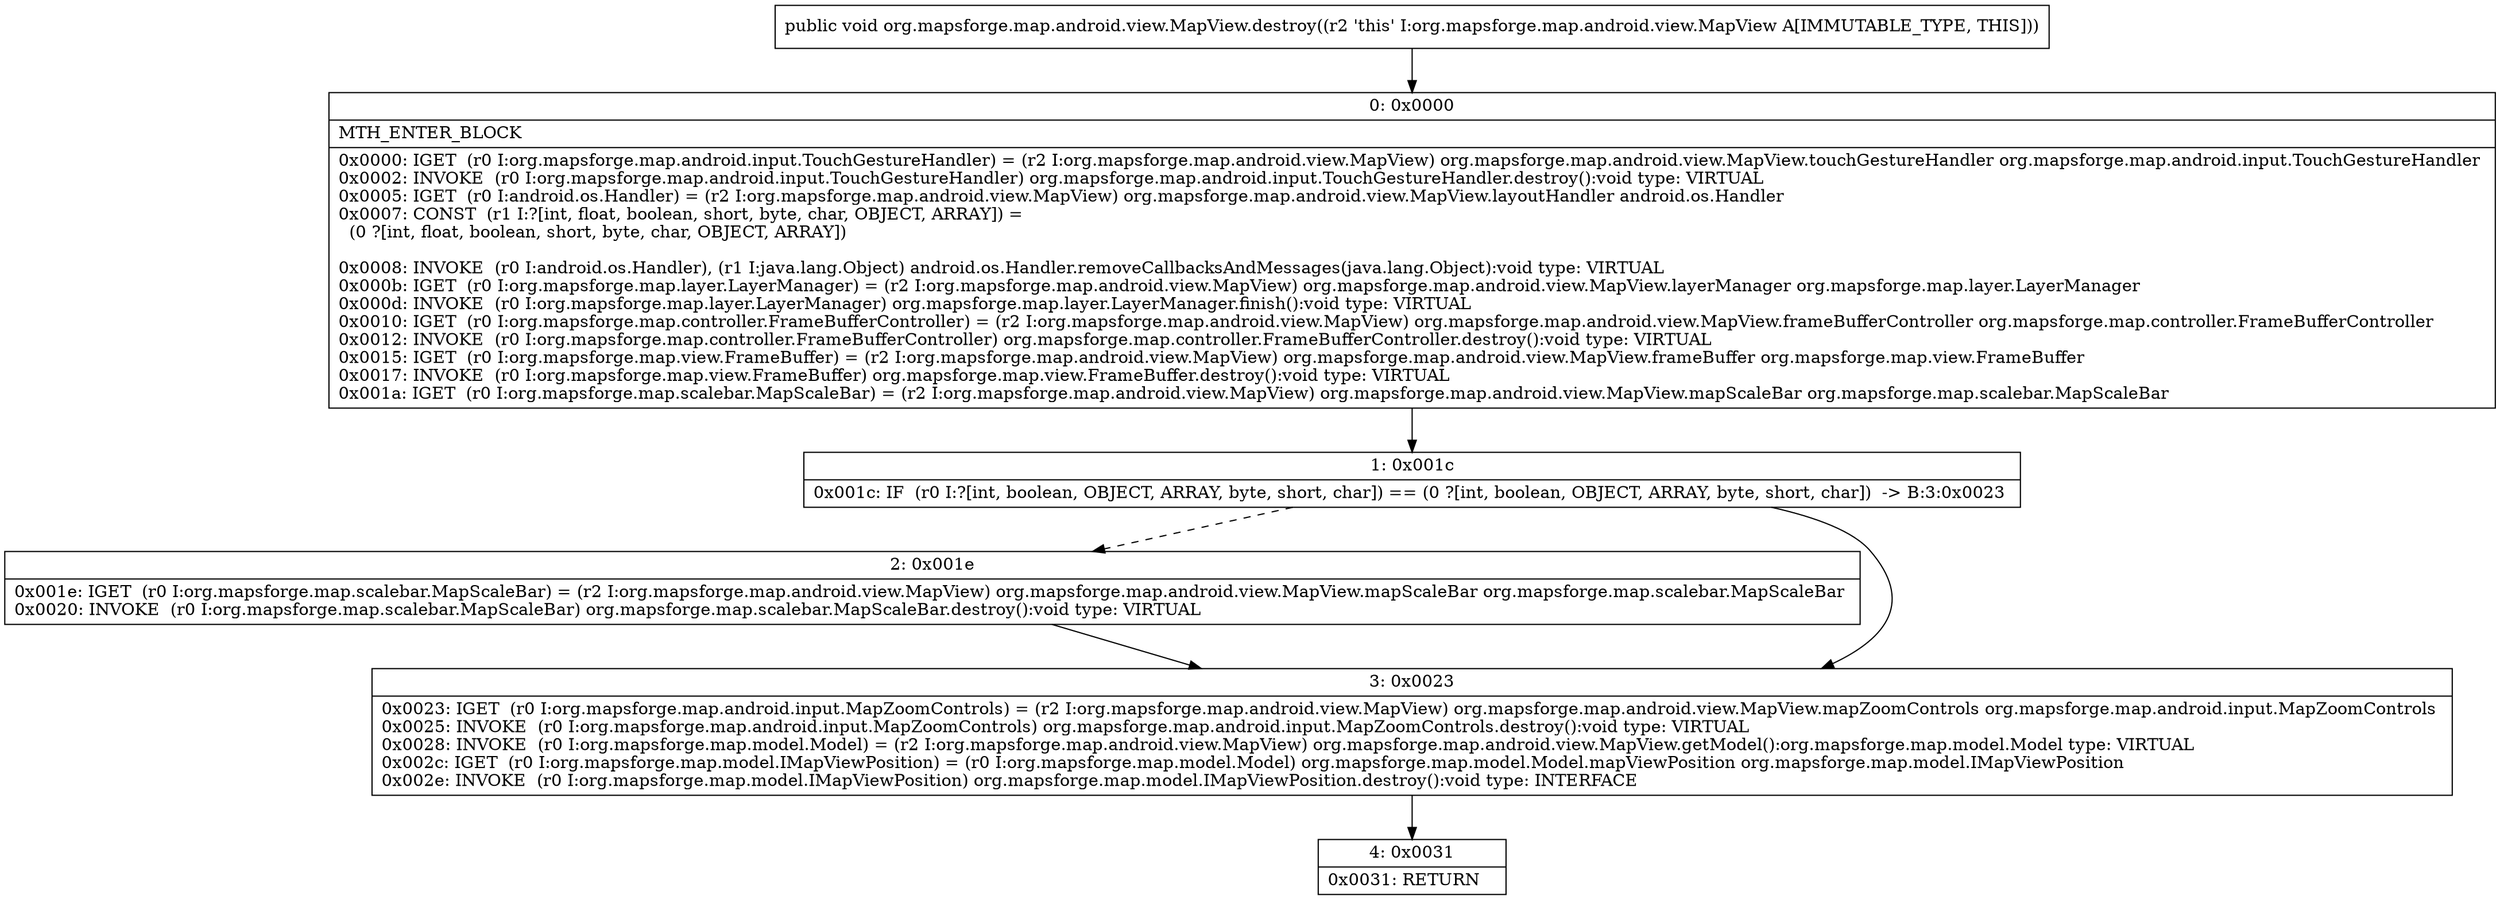 digraph "CFG fororg.mapsforge.map.android.view.MapView.destroy()V" {
Node_0 [shape=record,label="{0\:\ 0x0000|MTH_ENTER_BLOCK\l|0x0000: IGET  (r0 I:org.mapsforge.map.android.input.TouchGestureHandler) = (r2 I:org.mapsforge.map.android.view.MapView) org.mapsforge.map.android.view.MapView.touchGestureHandler org.mapsforge.map.android.input.TouchGestureHandler \l0x0002: INVOKE  (r0 I:org.mapsforge.map.android.input.TouchGestureHandler) org.mapsforge.map.android.input.TouchGestureHandler.destroy():void type: VIRTUAL \l0x0005: IGET  (r0 I:android.os.Handler) = (r2 I:org.mapsforge.map.android.view.MapView) org.mapsforge.map.android.view.MapView.layoutHandler android.os.Handler \l0x0007: CONST  (r1 I:?[int, float, boolean, short, byte, char, OBJECT, ARRAY]) = \l  (0 ?[int, float, boolean, short, byte, char, OBJECT, ARRAY])\l \l0x0008: INVOKE  (r0 I:android.os.Handler), (r1 I:java.lang.Object) android.os.Handler.removeCallbacksAndMessages(java.lang.Object):void type: VIRTUAL \l0x000b: IGET  (r0 I:org.mapsforge.map.layer.LayerManager) = (r2 I:org.mapsforge.map.android.view.MapView) org.mapsforge.map.android.view.MapView.layerManager org.mapsforge.map.layer.LayerManager \l0x000d: INVOKE  (r0 I:org.mapsforge.map.layer.LayerManager) org.mapsforge.map.layer.LayerManager.finish():void type: VIRTUAL \l0x0010: IGET  (r0 I:org.mapsforge.map.controller.FrameBufferController) = (r2 I:org.mapsforge.map.android.view.MapView) org.mapsforge.map.android.view.MapView.frameBufferController org.mapsforge.map.controller.FrameBufferController \l0x0012: INVOKE  (r0 I:org.mapsforge.map.controller.FrameBufferController) org.mapsforge.map.controller.FrameBufferController.destroy():void type: VIRTUAL \l0x0015: IGET  (r0 I:org.mapsforge.map.view.FrameBuffer) = (r2 I:org.mapsforge.map.android.view.MapView) org.mapsforge.map.android.view.MapView.frameBuffer org.mapsforge.map.view.FrameBuffer \l0x0017: INVOKE  (r0 I:org.mapsforge.map.view.FrameBuffer) org.mapsforge.map.view.FrameBuffer.destroy():void type: VIRTUAL \l0x001a: IGET  (r0 I:org.mapsforge.map.scalebar.MapScaleBar) = (r2 I:org.mapsforge.map.android.view.MapView) org.mapsforge.map.android.view.MapView.mapScaleBar org.mapsforge.map.scalebar.MapScaleBar \l}"];
Node_1 [shape=record,label="{1\:\ 0x001c|0x001c: IF  (r0 I:?[int, boolean, OBJECT, ARRAY, byte, short, char]) == (0 ?[int, boolean, OBJECT, ARRAY, byte, short, char])  \-\> B:3:0x0023 \l}"];
Node_2 [shape=record,label="{2\:\ 0x001e|0x001e: IGET  (r0 I:org.mapsforge.map.scalebar.MapScaleBar) = (r2 I:org.mapsforge.map.android.view.MapView) org.mapsforge.map.android.view.MapView.mapScaleBar org.mapsforge.map.scalebar.MapScaleBar \l0x0020: INVOKE  (r0 I:org.mapsforge.map.scalebar.MapScaleBar) org.mapsforge.map.scalebar.MapScaleBar.destroy():void type: VIRTUAL \l}"];
Node_3 [shape=record,label="{3\:\ 0x0023|0x0023: IGET  (r0 I:org.mapsforge.map.android.input.MapZoomControls) = (r2 I:org.mapsforge.map.android.view.MapView) org.mapsforge.map.android.view.MapView.mapZoomControls org.mapsforge.map.android.input.MapZoomControls \l0x0025: INVOKE  (r0 I:org.mapsforge.map.android.input.MapZoomControls) org.mapsforge.map.android.input.MapZoomControls.destroy():void type: VIRTUAL \l0x0028: INVOKE  (r0 I:org.mapsforge.map.model.Model) = (r2 I:org.mapsforge.map.android.view.MapView) org.mapsforge.map.android.view.MapView.getModel():org.mapsforge.map.model.Model type: VIRTUAL \l0x002c: IGET  (r0 I:org.mapsforge.map.model.IMapViewPosition) = (r0 I:org.mapsforge.map.model.Model) org.mapsforge.map.model.Model.mapViewPosition org.mapsforge.map.model.IMapViewPosition \l0x002e: INVOKE  (r0 I:org.mapsforge.map.model.IMapViewPosition) org.mapsforge.map.model.IMapViewPosition.destroy():void type: INTERFACE \l}"];
Node_4 [shape=record,label="{4\:\ 0x0031|0x0031: RETURN   \l}"];
MethodNode[shape=record,label="{public void org.mapsforge.map.android.view.MapView.destroy((r2 'this' I:org.mapsforge.map.android.view.MapView A[IMMUTABLE_TYPE, THIS])) }"];
MethodNode -> Node_0;
Node_0 -> Node_1;
Node_1 -> Node_2[style=dashed];
Node_1 -> Node_3;
Node_2 -> Node_3;
Node_3 -> Node_4;
}

